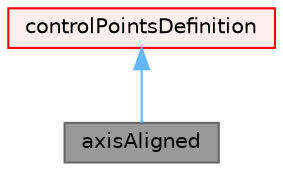 digraph "axisAligned"
{
 // LATEX_PDF_SIZE
  bgcolor="transparent";
  edge [fontname=Helvetica,fontsize=10,labelfontname=Helvetica,labelfontsize=10];
  node [fontname=Helvetica,fontsize=10,shape=box,height=0.2,width=0.4];
  Node1 [id="Node000001",label="axisAligned",height=0.2,width=0.4,color="gray40", fillcolor="grey60", style="filled", fontcolor="black",tooltip="Defines control points aligned with coordinate system."];
  Node2 -> Node1 [id="edge1_Node000001_Node000002",dir="back",color="steelblue1",style="solid",tooltip=" "];
  Node2 [id="Node000002",label="controlPointsDefinition",height=0.2,width=0.4,color="red", fillcolor="#FFF0F0", style="filled",URL="$classFoam_1_1controlPointsDefinition.html",tooltip="Abstract base for selecting how to construct the control points of a volumetric B-Splines morpher."];
}
